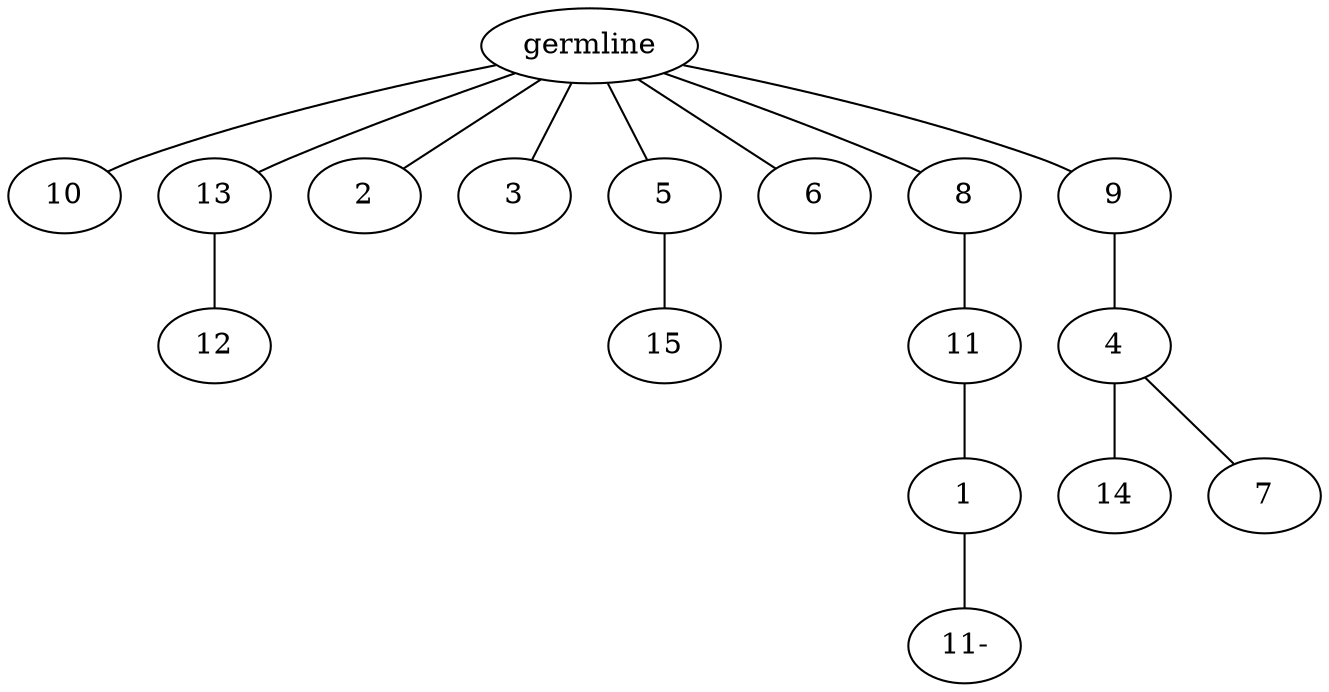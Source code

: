 graph tree {
    "140019731555088" [label="germline"];
    "140019731556912" [label="10"];
    "140019731556000" [label="13"];
    "140019731554560" [label="12"];
    "140019731555424" [label="2"];
    "140019731555616" [label="3"];
    "140019731555808" [label="5"];
    "140019732502224" [label="15"];
    "140019731557152" [label="6"];
    "140019732502656" [label="8"];
    "140019732503520" [label="11"];
    "140019732502464" [label="1"];
    "140019731555184" [label="11-"];
    "140019732504528" [label="9"];
    "140019732502176" [label="4"];
    "140019732502080" [label="14"];
    "140019732503184" [label="7"];
    "140019731555088" -- "140019731556912";
    "140019731555088" -- "140019731556000";
    "140019731555088" -- "140019731555424";
    "140019731555088" -- "140019731555616";
    "140019731555088" -- "140019731555808";
    "140019731555088" -- "140019731557152";
    "140019731555088" -- "140019732502656";
    "140019731555088" -- "140019732504528";
    "140019731556000" -- "140019731554560";
    "140019731555808" -- "140019732502224";
    "140019732502656" -- "140019732503520";
    "140019732503520" -- "140019732502464";
    "140019732502464" -- "140019731555184";
    "140019732504528" -- "140019732502176";
    "140019732502176" -- "140019732502080";
    "140019732502176" -- "140019732503184";
}
